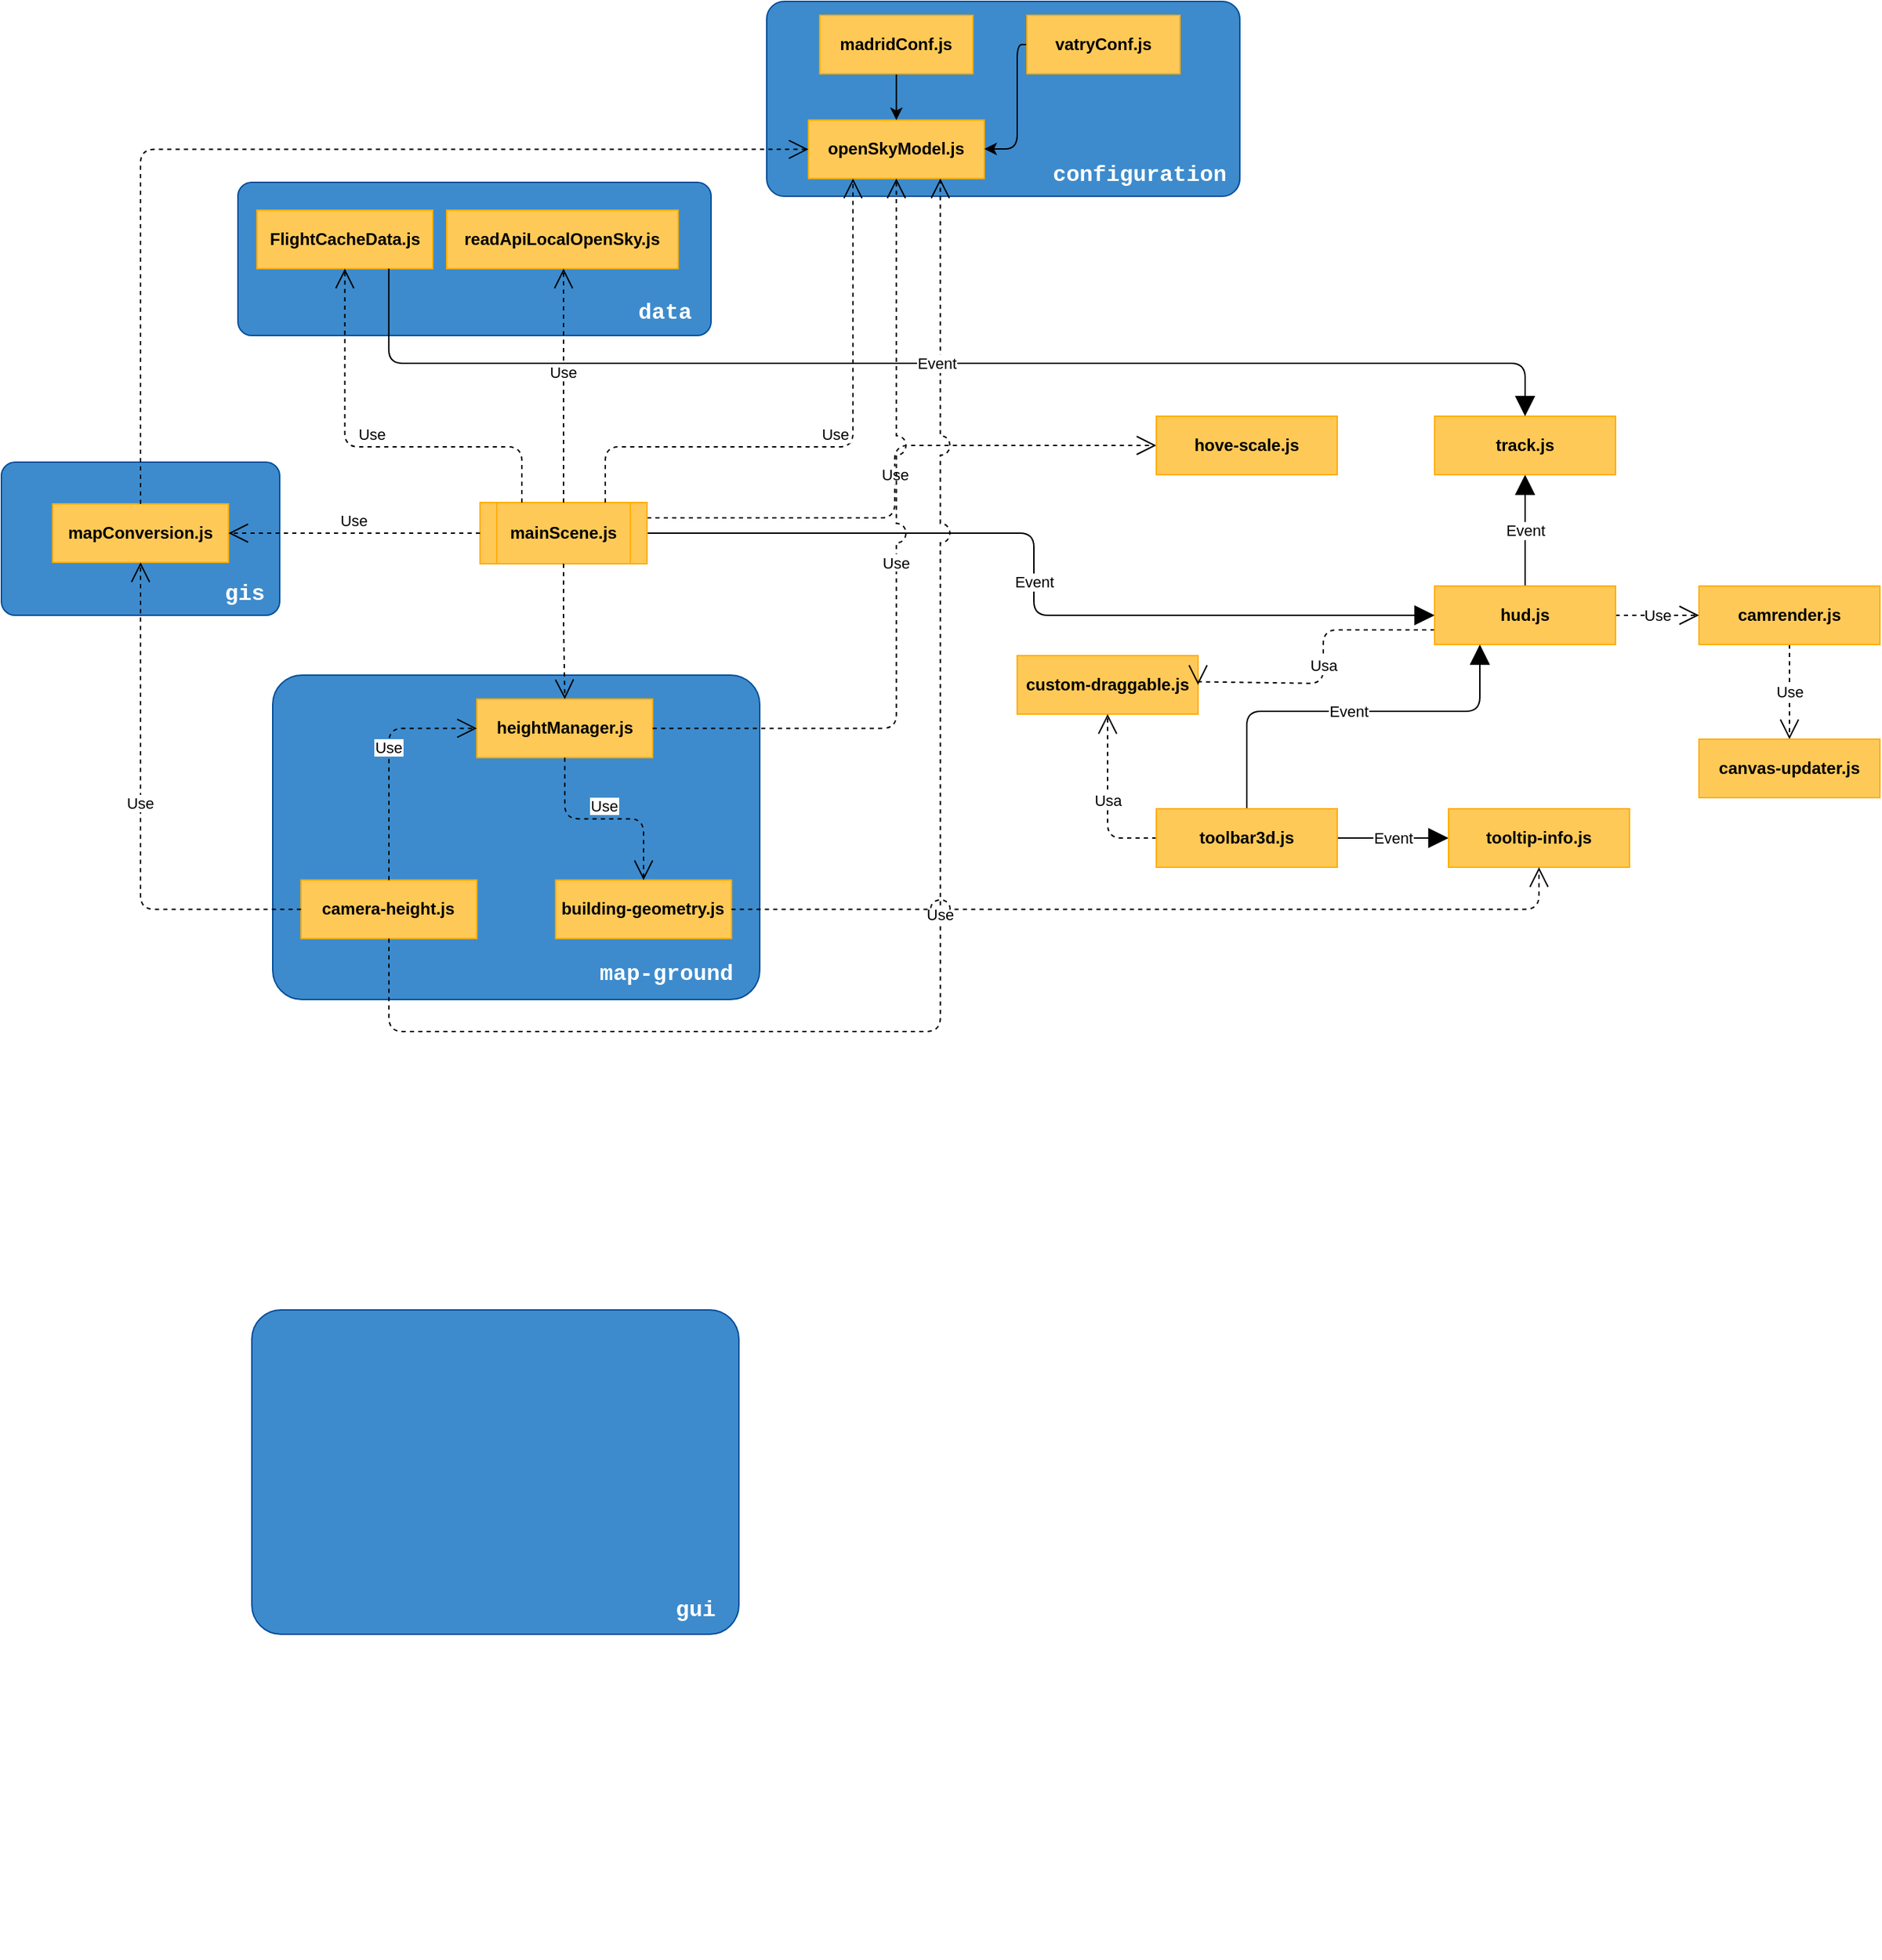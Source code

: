 <mxfile version="21.3.2" type="github">
  <diagram name="Página-1" id="MT6m2zrHwECblgyKmkDN">
    <mxGraphModel dx="1793" dy="1158" grid="1" gridSize="10" guides="1" tooltips="1" connect="1" arrows="1" fold="1" page="1" pageScale="1" pageWidth="827" pageHeight="1169" math="0" shadow="0">
      <root>
        <mxCell id="0" />
        <mxCell id="1" parent="0" />
        <mxCell id="cEreoVwPH2V9dTDcCDwE-4" value="" style="group" vertex="1" connectable="0" parent="1">
          <mxGeometry x="180" y="230" width="340" height="220" as="geometry" />
        </mxCell>
        <mxCell id="cEreoVwPH2V9dTDcCDwE-5" value="" style="rounded=1;whiteSpace=wrap;html=1;fillColor=#3D8BCD;arcSize=9;strokeColor=#004C99;" vertex="1" parent="cEreoVwPH2V9dTDcCDwE-4">
          <mxGeometry width="340" height="110" as="geometry" />
        </mxCell>
        <mxCell id="cEreoVwPH2V9dTDcCDwE-6" value="&lt;font color=&quot;#ffffff&quot;&gt;&lt;span style=&quot;font-size: 16px;&quot;&gt;data&lt;/span&gt;&lt;/font&gt;" style="text;html=1;strokeColor=none;fillColor=none;align=center;verticalAlign=middle;whiteSpace=wrap;rounded=0;fontStyle=1;fontSize=14;fontFamily=Courier New;" vertex="1" parent="cEreoVwPH2V9dTDcCDwE-4">
          <mxGeometry x="273.004" y="84" width="68.241" height="20" as="geometry" />
        </mxCell>
        <mxCell id="cEreoVwPH2V9dTDcCDwE-7" value="FlightCacheData.js" style="whiteSpace=wrap;html=1;align=center;fillColor=#FFC957;strokeColor=#FFAD00;fontStyle=1" vertex="1" parent="cEreoVwPH2V9dTDcCDwE-4">
          <mxGeometry x="13.65" y="20" width="126.35" height="42" as="geometry" />
        </mxCell>
        <mxCell id="cEreoVwPH2V9dTDcCDwE-12" value="readApiLocalOpenSky.js" style="whiteSpace=wrap;html=1;align=center;fillColor=#FFC957;strokeColor=#FFAD00;fontStyle=1" vertex="1" parent="cEreoVwPH2V9dTDcCDwE-4">
          <mxGeometry x="150" y="20" width="166.35" height="42" as="geometry" />
        </mxCell>
        <mxCell id="cEreoVwPH2V9dTDcCDwE-70" value="Event" style="edgeStyle=orthogonalEdgeStyle;shape=connector;rounded=1;orthogonalLoop=1;jettySize=auto;elbow=vertical;html=1;exitX=1;exitY=0.5;exitDx=0;exitDy=0;entryX=0;entryY=0.5;entryDx=0;entryDy=0;labelBackgroundColor=default;strokeColor=default;fontFamily=Helvetica;fontSize=11;fontColor=default;endArrow=block;endSize=12;" edge="1" parent="1" source="cEreoVwPH2V9dTDcCDwE-2" target="cEreoVwPH2V9dTDcCDwE-60">
          <mxGeometry relative="1" as="geometry" />
        </mxCell>
        <mxCell id="cEreoVwPH2V9dTDcCDwE-79" value="Use" style="edgeStyle=orthogonalEdgeStyle;shape=connector;rounded=1;jumpStyle=arc;jumpSize=14;orthogonalLoop=1;jettySize=auto;html=1;exitX=1;exitY=0.25;exitDx=0;exitDy=0;entryX=0;entryY=0.5;entryDx=0;entryDy=0;shadow=0;dashed=1;labelBackgroundColor=default;labelBorderColor=none;strokeColor=default;fontFamily=Helvetica;fontSize=11;fontColor=default;endArrow=open;endSize=12;" edge="1" parent="1" source="cEreoVwPH2V9dTDcCDwE-2" target="cEreoVwPH2V9dTDcCDwE-59">
          <mxGeometry relative="1" as="geometry" />
        </mxCell>
        <UserObject label="mainScene.js" link="gross_discount" id="cEreoVwPH2V9dTDcCDwE-2">
          <mxCell style="shape=process;whiteSpace=wrap;html=1;backgroundOutline=1;fillColor=#FFC957;strokeColor=#FFAD00;fontStyle=1" vertex="1" parent="1">
            <mxGeometry x="354" y="460" width="120" height="44" as="geometry" />
          </mxCell>
        </UserObject>
        <mxCell id="cEreoVwPH2V9dTDcCDwE-14" value="Use" style="endArrow=open;endSize=12;dashed=1;rounded=1;entryX=0.5;entryY=1;entryDx=0;entryDy=0;exitX=0.5;exitY=0;exitDx=0;exitDy=0;edgeStyle=orthogonalEdgeStyle;jumpStyle=arc;jumpSize=14;fontStyle=0;fontSize=11;labelBackgroundColor=default;labelBorderColor=none;shadow=0;verticalAlign=bottom;horizontal=1;" edge="1" parent="1" source="cEreoVwPH2V9dTDcCDwE-2" target="cEreoVwPH2V9dTDcCDwE-12">
          <mxGeometry width="160" relative="1" as="geometry">
            <mxPoint x="330" y="480" as="sourcePoint" />
            <mxPoint x="490" y="480" as="targetPoint" />
            <Array as="points">
              <mxPoint x="414" y="292" />
            </Array>
          </mxGeometry>
        </mxCell>
        <mxCell id="cEreoVwPH2V9dTDcCDwE-17" value="Use" style="endArrow=open;endSize=12;dashed=1;rounded=1;entryX=0.5;entryY=1;entryDx=0;entryDy=0;exitX=0.25;exitY=0;exitDx=0;exitDy=0;edgeStyle=orthogonalEdgeStyle;jumpStyle=arc;jumpSize=14;fontStyle=0;fontSize=11;labelBackgroundColor=default;labelBorderColor=none;shadow=0;verticalAlign=bottom;horizontal=1;" edge="1" parent="1" source="cEreoVwPH2V9dTDcCDwE-2" target="cEreoVwPH2V9dTDcCDwE-7">
          <mxGeometry width="160" relative="1" as="geometry">
            <mxPoint x="394" y="470" as="sourcePoint" />
            <mxPoint x="393" y="202" as="targetPoint" />
            <Array as="points">
              <mxPoint x="384" y="420" />
              <mxPoint x="257" y="420" />
            </Array>
          </mxGeometry>
        </mxCell>
        <mxCell id="cEreoVwPH2V9dTDcCDwE-18" value="" style="group" vertex="1" connectable="0" parent="1">
          <mxGeometry x="560" y="100" width="340" height="280" as="geometry" />
        </mxCell>
        <mxCell id="cEreoVwPH2V9dTDcCDwE-19" value="" style="rounded=1;whiteSpace=wrap;html=1;fillColor=#3D8BCD;arcSize=9;strokeColor=#004C99;" vertex="1" parent="cEreoVwPH2V9dTDcCDwE-18">
          <mxGeometry width="340" height="140" as="geometry" />
        </mxCell>
        <mxCell id="cEreoVwPH2V9dTDcCDwE-20" value="&lt;font color=&quot;#ffffff&quot;&gt;&lt;span style=&quot;font-size: 16px;&quot;&gt;configuration&lt;/span&gt;&lt;/font&gt;" style="text;html=1;strokeColor=none;fillColor=none;align=center;verticalAlign=middle;whiteSpace=wrap;rounded=0;fontStyle=1;fontSize=14;fontFamily=Courier New;" vertex="1" parent="cEreoVwPH2V9dTDcCDwE-18">
          <mxGeometry x="233.754" y="112.548" width="68.241" height="25.455" as="geometry" />
        </mxCell>
        <mxCell id="cEreoVwPH2V9dTDcCDwE-21" value="openSkyModel.js" style="whiteSpace=wrap;html=1;align=center;fillColor=#FFC957;strokeColor=#FFAD00;fontStyle=1" vertex="1" parent="cEreoVwPH2V9dTDcCDwE-18">
          <mxGeometry x="30" y="85.27" width="126.35" height="42" as="geometry" />
        </mxCell>
        <mxCell id="cEreoVwPH2V9dTDcCDwE-25" value="" style="edgeStyle=orthogonalEdgeStyle;rounded=0;orthogonalLoop=1;jettySize=auto;exitX=0.5;exitY=1;exitDx=0;exitDy=0;entryX=0.5;entryY=0;entryDx=0;entryDy=0;jumpStyle=arc;jumpSize=14;fontStyle=0;fontSize=11;labelBackgroundColor=default;labelBorderColor=none;shadow=0;verticalAlign=bottom;horizontal=1;" edge="1" parent="cEreoVwPH2V9dTDcCDwE-18" source="cEreoVwPH2V9dTDcCDwE-22" target="cEreoVwPH2V9dTDcCDwE-21">
          <mxGeometry relative="1" as="geometry" />
        </mxCell>
        <mxCell id="cEreoVwPH2V9dTDcCDwE-22" value="madridConf.js" style="whiteSpace=wrap;html=1;align=center;fillColor=#FFC957;strokeColor=#FFAD00;fontStyle=1" vertex="1" parent="cEreoVwPH2V9dTDcCDwE-18">
          <mxGeometry x="38.18" y="10" width="110" height="42" as="geometry" />
        </mxCell>
        <mxCell id="cEreoVwPH2V9dTDcCDwE-24" value="" style="edgeStyle=orthogonalEdgeStyle;rounded=1;orthogonalLoop=1;jettySize=auto;entryX=1;entryY=0.5;entryDx=0;entryDy=0;jumpStyle=arc;jumpSize=14;fontStyle=0;fontSize=11;labelBackgroundColor=default;labelBorderColor=none;shadow=0;verticalAlign=bottom;horizontal=1;" edge="1" parent="cEreoVwPH2V9dTDcCDwE-18" source="cEreoVwPH2V9dTDcCDwE-23" target="cEreoVwPH2V9dTDcCDwE-21">
          <mxGeometry relative="1" as="geometry">
            <Array as="points">
              <mxPoint x="180" y="31" />
              <mxPoint x="180" y="106" />
              <mxPoint x="156" y="106" />
            </Array>
          </mxGeometry>
        </mxCell>
        <mxCell id="cEreoVwPH2V9dTDcCDwE-23" value="vatryConf.js" style="whiteSpace=wrap;html=1;align=center;fillColor=#FFC957;strokeColor=#FFAD00;fontStyle=1" vertex="1" parent="cEreoVwPH2V9dTDcCDwE-18">
          <mxGeometry x="187" y="10" width="110" height="42" as="geometry" />
        </mxCell>
        <mxCell id="cEreoVwPH2V9dTDcCDwE-26" value="Use" style="endArrow=open;endSize=12;dashed=1;rounded=1;exitX=0.75;exitY=0;exitDx=0;exitDy=0;edgeStyle=orthogonalEdgeStyle;jumpStyle=arc;jumpSize=14;fontStyle=0;fontSize=11;labelBackgroundColor=default;labelBorderColor=none;shadow=0;verticalAlign=bottom;horizontal=1;entryX=0.25;entryY=1;entryDx=0;entryDy=0;" edge="1" parent="1" source="cEreoVwPH2V9dTDcCDwE-2" target="cEreoVwPH2V9dTDcCDwE-21">
          <mxGeometry width="160" relative="1" as="geometry">
            <mxPoint x="394" y="470" as="sourcePoint" />
            <mxPoint x="393" y="202" as="targetPoint" />
            <Array as="points">
              <mxPoint x="444" y="420" />
              <mxPoint x="622" y="420" />
              <mxPoint x="622" y="227" />
            </Array>
          </mxGeometry>
        </mxCell>
        <mxCell id="cEreoVwPH2V9dTDcCDwE-27" value="" style="group" vertex="1" connectable="0" parent="1">
          <mxGeometry x="10" y="431" width="200" height="220" as="geometry" />
        </mxCell>
        <mxCell id="cEreoVwPH2V9dTDcCDwE-28" value="" style="rounded=1;whiteSpace=wrap;html=1;fillColor=#3D8BCD;arcSize=9;strokeColor=#004C99;" vertex="1" parent="cEreoVwPH2V9dTDcCDwE-27">
          <mxGeometry width="200" height="110" as="geometry" />
        </mxCell>
        <mxCell id="cEreoVwPH2V9dTDcCDwE-29" value="&lt;font color=&quot;#ffffff&quot;&gt;&lt;span style=&quot;font-size: 16px;&quot;&gt;gis&lt;/span&gt;&lt;/font&gt;" style="text;html=1;strokeColor=none;fillColor=none;align=center;verticalAlign=middle;whiteSpace=wrap;rounded=0;fontStyle=1;fontSize=14;fontFamily=Courier New;" vertex="1" parent="cEreoVwPH2V9dTDcCDwE-27">
          <mxGeometry x="155.297" y="85" width="40.142" height="20" as="geometry" />
        </mxCell>
        <mxCell id="cEreoVwPH2V9dTDcCDwE-30" value="mapConversion.js" style="whiteSpace=wrap;html=1;align=center;fillColor=#FFC957;strokeColor=#FFAD00;fontStyle=1" vertex="1" parent="cEreoVwPH2V9dTDcCDwE-27">
          <mxGeometry x="36.83" y="30" width="126.35" height="42" as="geometry" />
        </mxCell>
        <mxCell id="cEreoVwPH2V9dTDcCDwE-32" value="Use" style="endArrow=open;endSize=12;dashed=1;rounded=1;exitX=0;exitY=0.5;exitDx=0;exitDy=0;edgeStyle=orthogonalEdgeStyle;jumpStyle=arc;jumpSize=14;fontStyle=0;fontSize=11;labelBackgroundColor=default;labelBorderColor=none;shadow=0;verticalAlign=bottom;horizontal=1;" edge="1" parent="1" source="cEreoVwPH2V9dTDcCDwE-2" target="cEreoVwPH2V9dTDcCDwE-30">
          <mxGeometry width="160" relative="1" as="geometry">
            <mxPoint x="364" y="470" as="sourcePoint" />
            <mxPoint x="237" y="202" as="targetPoint" />
          </mxGeometry>
        </mxCell>
        <mxCell id="cEreoVwPH2V9dTDcCDwE-33" value="" style="group" vertex="1" connectable="0" parent="1">
          <mxGeometry x="205" y="584" width="350" height="466" as="geometry" />
        </mxCell>
        <mxCell id="cEreoVwPH2V9dTDcCDwE-34" value="" style="rounded=1;whiteSpace=wrap;html=1;fillColor=#3D8BCD;arcSize=9;strokeColor=#004C99;" vertex="1" parent="cEreoVwPH2V9dTDcCDwE-33">
          <mxGeometry width="350" height="233" as="geometry" />
        </mxCell>
        <mxCell id="cEreoVwPH2V9dTDcCDwE-35" value="&lt;font color=&quot;#ffffff&quot;&gt;&lt;span style=&quot;font-size: 16px;&quot;&gt;map-ground&lt;/span&gt;&lt;/font&gt;" style="text;html=1;strokeColor=none;fillColor=none;align=center;verticalAlign=middle;whiteSpace=wrap;rounded=0;fontStyle=1;fontSize=14;fontFamily=Courier New;" vertex="1" parent="cEreoVwPH2V9dTDcCDwE-33">
          <mxGeometry x="212.0" y="194.224" width="142.012" height="42.364" as="geometry" />
        </mxCell>
        <mxCell id="cEreoVwPH2V9dTDcCDwE-37" value="camera-height.js" style="whiteSpace=wrap;html=1;align=center;fillColor=#FFC957;strokeColor=#FFAD00;fontStyle=1" vertex="1" parent="cEreoVwPH2V9dTDcCDwE-33">
          <mxGeometry x="20.33" y="147.22" width="126.35" height="42" as="geometry" />
        </mxCell>
        <mxCell id="cEreoVwPH2V9dTDcCDwE-38" value="heightManager.js" style="whiteSpace=wrap;html=1;align=center;fillColor=#FFC957;strokeColor=#FFAD00;fontStyle=1" vertex="1" parent="cEreoVwPH2V9dTDcCDwE-33">
          <mxGeometry x="146.68" y="17.22" width="126.35" height="42" as="geometry" />
        </mxCell>
        <mxCell id="cEreoVwPH2V9dTDcCDwE-36" value="building-geometry.js" style="whiteSpace=wrap;html=1;align=center;fillColor=#FFC957;strokeColor=#FFAD00;fontStyle=1" vertex="1" parent="cEreoVwPH2V9dTDcCDwE-33">
          <mxGeometry x="203.33" y="147.22" width="126.35" height="42" as="geometry" />
        </mxCell>
        <mxCell id="cEreoVwPH2V9dTDcCDwE-39" value="Use" style="endArrow=open;endSize=12;dashed=1;rounded=1;exitX=0.5;exitY=1;exitDx=0;exitDy=0;edgeStyle=orthogonalEdgeStyle;entryX=0.5;entryY=0;entryDx=0;entryDy=0;jumpStyle=arc;jumpSize=14;fontStyle=0;fontSize=11;labelBackgroundColor=default;labelBorderColor=none;shadow=0;verticalAlign=bottom;horizontal=1;" edge="1" parent="cEreoVwPH2V9dTDcCDwE-33" source="cEreoVwPH2V9dTDcCDwE-38" target="cEreoVwPH2V9dTDcCDwE-36">
          <mxGeometry width="160" relative="1" as="geometry">
            <mxPoint x="-136.67" y="80.3" as="sourcePoint" />
            <mxPoint x="-317.67" y="80.3" as="targetPoint" />
          </mxGeometry>
        </mxCell>
        <mxCell id="cEreoVwPH2V9dTDcCDwE-41" value="Use" style="endArrow=open;endSize=12;dashed=1;rounded=1;exitX=0.5;exitY=0;exitDx=0;exitDy=0;edgeStyle=orthogonalEdgeStyle;entryX=0;entryY=0.5;entryDx=0;entryDy=0;jumpStyle=arc;jumpSize=14;fontStyle=0;fontSize=11;labelBackgroundColor=default;labelBorderColor=none;shadow=0;verticalAlign=bottom;horizontal=1;" edge="1" parent="cEreoVwPH2V9dTDcCDwE-33" source="cEreoVwPH2V9dTDcCDwE-37" target="cEreoVwPH2V9dTDcCDwE-38">
          <mxGeometry width="160" relative="1" as="geometry">
            <mxPoint x="240.33" y="69.22" as="sourcePoint" />
            <mxPoint x="240.33" y="124.22" as="targetPoint" />
          </mxGeometry>
        </mxCell>
        <mxCell id="cEreoVwPH2V9dTDcCDwE-42" value="Use" style="endArrow=open;endSize=12;dashed=1;rounded=1;edgeStyle=orthogonalEdgeStyle;entryX=0.75;entryY=1;entryDx=0;entryDy=0;exitX=0.5;exitY=1;exitDx=0;exitDy=0;jumpStyle=arc;jumpSize=14;fontStyle=0;fontSize=11;labelBackgroundColor=default;labelBorderColor=none;shadow=0;verticalAlign=bottom;horizontal=1;" edge="1" parent="1" source="cEreoVwPH2V9dTDcCDwE-37" target="cEreoVwPH2V9dTDcCDwE-21">
          <mxGeometry width="160" relative="1" as="geometry">
            <mxPoint x="850" y="660" as="sourcePoint" />
            <mxPoint x="1116" y="616" as="targetPoint" />
            <Array as="points">
              <mxPoint x="288" y="840" />
              <mxPoint x="685" y="840" />
            </Array>
          </mxGeometry>
        </mxCell>
        <mxCell id="cEreoVwPH2V9dTDcCDwE-43" value="Use" style="endArrow=open;endSize=12;dashed=1;rounded=1;edgeStyle=orthogonalEdgeStyle;entryX=0.5;entryY=1;entryDx=0;entryDy=0;exitX=0;exitY=0.5;exitDx=0;exitDy=0;jumpStyle=arc;jumpSize=14;fontStyle=0;fontSize=11;labelBackgroundColor=default;labelBorderColor=none;shadow=0;verticalAlign=bottom;horizontal=1;" edge="1" parent="1" source="cEreoVwPH2V9dTDcCDwE-37" target="cEreoVwPH2V9dTDcCDwE-30">
          <mxGeometry width="160" relative="1" as="geometry">
            <mxPoint x="869" y="770" as="sourcePoint" />
            <mxPoint x="665" y="237" as="targetPoint" />
            <Array as="points">
              <mxPoint x="110" y="752" />
            </Array>
          </mxGeometry>
        </mxCell>
        <mxCell id="cEreoVwPH2V9dTDcCDwE-45" value="Use" style="endArrow=open;endSize=12;dashed=1;rounded=1;edgeStyle=orthogonalEdgeStyle;entryX=0.5;entryY=1;entryDx=0;entryDy=0;exitX=1;exitY=0.5;exitDx=0;exitDy=0;jumpStyle=arc;jumpSize=14;fontStyle=0;fontSize=11;labelBackgroundColor=default;labelBorderColor=none;shadow=0;verticalAlign=bottom;horizontal=1;" edge="1" parent="1" source="cEreoVwPH2V9dTDcCDwE-38" target="cEreoVwPH2V9dTDcCDwE-21">
          <mxGeometry width="160" relative="1" as="geometry">
            <mxPoint x="422" y="757" as="sourcePoint" />
            <mxPoint x="655" y="237" as="targetPoint" />
            <Array as="points">
              <mxPoint x="653" y="622" />
            </Array>
          </mxGeometry>
        </mxCell>
        <mxCell id="cEreoVwPH2V9dTDcCDwE-46" value="" style="edgeStyle=orthogonalEdgeStyle;shape=connector;rounded=1;orthogonalLoop=1;jettySize=auto;exitX=0.5;exitY=0;exitDx=0;exitDy=0;entryX=0;entryY=0.5;entryDx=0;entryDy=0;dashed=1;labelBackgroundColor=default;strokeColor=default;fontFamily=Helvetica;fontSize=11;fontColor=default;endArrow=open;endSize=12;jumpStyle=arc;jumpSize=14;fontStyle=0;labelBorderColor=none;shadow=0;verticalAlign=bottom;horizontal=1;" edge="1" parent="1" source="cEreoVwPH2V9dTDcCDwE-30" target="cEreoVwPH2V9dTDcCDwE-21">
          <mxGeometry relative="1" as="geometry">
            <Array as="points">
              <mxPoint x="110" y="206" />
            </Array>
          </mxGeometry>
        </mxCell>
        <mxCell id="cEreoVwPH2V9dTDcCDwE-47" value="" style="edgeStyle=orthogonalEdgeStyle;shape=connector;rounded=1;orthogonalLoop=1;jettySize=auto;exitX=0.5;exitY=1;exitDx=0;exitDy=0;dashed=1;labelBackgroundColor=default;strokeColor=default;fontFamily=Helvetica;fontSize=11;fontColor=default;endArrow=open;endSize=12;fontStyle=0;labelBorderColor=none;shadow=0;verticalAlign=bottom;horizontal=1;" edge="1" parent="1" source="cEreoVwPH2V9dTDcCDwE-2" target="cEreoVwPH2V9dTDcCDwE-38">
          <mxGeometry relative="1" as="geometry" />
        </mxCell>
        <mxCell id="cEreoVwPH2V9dTDcCDwE-48" value="" style="group" vertex="1" connectable="0" parent="1">
          <mxGeometry x="190" y="1040" width="350" height="466" as="geometry" />
        </mxCell>
        <mxCell id="cEreoVwPH2V9dTDcCDwE-49" value="" style="rounded=1;whiteSpace=wrap;html=1;fillColor=#3D8BCD;arcSize=9;strokeColor=#004C99;" vertex="1" parent="cEreoVwPH2V9dTDcCDwE-48">
          <mxGeometry width="350" height="233" as="geometry" />
        </mxCell>
        <mxCell id="cEreoVwPH2V9dTDcCDwE-50" value="&lt;font color=&quot;#ffffff&quot;&gt;&lt;span style=&quot;font-size: 16px;&quot;&gt;gui&lt;/span&gt;&lt;/font&gt;" style="text;html=1;strokeColor=none;fillColor=none;align=center;verticalAlign=middle;whiteSpace=wrap;rounded=0;fontStyle=1;fontSize=14;fontFamily=Courier New;" vertex="1" parent="cEreoVwPH2V9dTDcCDwE-48">
          <mxGeometry x="248.0" y="194.634" width="142.012" height="42.364" as="geometry" />
        </mxCell>
        <mxCell id="cEreoVwPH2V9dTDcCDwE-75" value="Use" style="edgeStyle=orthogonalEdgeStyle;shape=connector;rounded=1;jumpStyle=arc;jumpSize=14;orthogonalLoop=1;jettySize=auto;html=1;exitX=0.5;exitY=1;exitDx=0;exitDy=0;shadow=0;dashed=1;labelBackgroundColor=default;labelBorderColor=none;strokeColor=default;fontFamily=Helvetica;fontSize=11;fontColor=default;endArrow=open;endSize=12;" edge="1" parent="1" source="cEreoVwPH2V9dTDcCDwE-56" target="cEreoVwPH2V9dTDcCDwE-57">
          <mxGeometry relative="1" as="geometry" />
        </mxCell>
        <mxCell id="cEreoVwPH2V9dTDcCDwE-56" value="camrender.js" style="whiteSpace=wrap;html=1;align=center;fillColor=#FFC957;strokeColor=#FFAD00;fontStyle=1" vertex="1" parent="1">
          <mxGeometry x="1230" y="520" width="130" height="42" as="geometry" />
        </mxCell>
        <mxCell id="cEreoVwPH2V9dTDcCDwE-57" value="canvas-updater.js" style="whiteSpace=wrap;html=1;align=center;fillColor=#FFC957;strokeColor=#FFAD00;fontStyle=1" vertex="1" parent="1">
          <mxGeometry x="1230" y="630" width="130" height="42" as="geometry" />
        </mxCell>
        <mxCell id="cEreoVwPH2V9dTDcCDwE-58" value="custom-draggable.js" style="whiteSpace=wrap;html=1;align=center;fillColor=#FFC957;strokeColor=#FFAD00;fontStyle=1" vertex="1" parent="1">
          <mxGeometry x="740" y="570" width="130" height="42" as="geometry" />
        </mxCell>
        <mxCell id="cEreoVwPH2V9dTDcCDwE-59" value="hove-scale.js" style="whiteSpace=wrap;html=1;align=center;fillColor=#FFC957;strokeColor=#FFAD00;fontStyle=1" vertex="1" parent="1">
          <mxGeometry x="840" y="398" width="130" height="42" as="geometry" />
        </mxCell>
        <mxCell id="cEreoVwPH2V9dTDcCDwE-71" value="Event" style="edgeStyle=orthogonalEdgeStyle;shape=connector;rounded=1;orthogonalLoop=1;jettySize=auto;html=1;exitX=0.5;exitY=0;exitDx=0;exitDy=0;labelBackgroundColor=default;strokeColor=default;fontFamily=Helvetica;fontSize=11;fontColor=default;endArrow=block;endSize=12;elbow=vertical;" edge="1" parent="1" source="cEreoVwPH2V9dTDcCDwE-60" target="cEreoVwPH2V9dTDcCDwE-64">
          <mxGeometry relative="1" as="geometry">
            <mxPoint as="offset" />
          </mxGeometry>
        </mxCell>
        <mxCell id="cEreoVwPH2V9dTDcCDwE-76" value="Use" style="edgeStyle=orthogonalEdgeStyle;shape=connector;rounded=1;jumpStyle=arc;jumpSize=14;orthogonalLoop=1;jettySize=auto;html=1;exitX=1;exitY=0.5;exitDx=0;exitDy=0;entryX=0;entryY=0.5;entryDx=0;entryDy=0;shadow=0;dashed=1;labelBackgroundColor=default;labelBorderColor=none;strokeColor=default;fontFamily=Helvetica;fontSize=11;fontColor=default;endArrow=open;endSize=12;" edge="1" parent="1" source="cEreoVwPH2V9dTDcCDwE-60" target="cEreoVwPH2V9dTDcCDwE-56">
          <mxGeometry relative="1" as="geometry" />
        </mxCell>
        <mxCell id="cEreoVwPH2V9dTDcCDwE-82" value="Usa" style="edgeStyle=orthogonalEdgeStyle;shape=connector;rounded=1;jumpStyle=arc;jumpSize=14;orthogonalLoop=1;jettySize=auto;html=1;exitX=0;exitY=0.75;exitDx=0;exitDy=0;entryX=1;entryY=0.5;entryDx=0;entryDy=0;shadow=0;dashed=1;labelBackgroundColor=default;labelBorderColor=none;strokeColor=default;fontFamily=Helvetica;fontSize=11;fontColor=default;endArrow=open;endSize=12;" edge="1" parent="1" source="cEreoVwPH2V9dTDcCDwE-60" target="cEreoVwPH2V9dTDcCDwE-58">
          <mxGeometry relative="1" as="geometry">
            <Array as="points">
              <mxPoint x="960" y="551" />
              <mxPoint x="960" y="590" />
              <mxPoint x="870" y="590" />
            </Array>
          </mxGeometry>
        </mxCell>
        <mxCell id="cEreoVwPH2V9dTDcCDwE-60" value="hud.js" style="whiteSpace=wrap;html=1;align=center;fillColor=#FFC957;strokeColor=#FFAD00;fontStyle=1" vertex="1" parent="1">
          <mxGeometry x="1040" y="520" width="130" height="42" as="geometry" />
        </mxCell>
        <mxCell id="cEreoVwPH2V9dTDcCDwE-73" value="Event" style="edgeStyle=orthogonalEdgeStyle;shape=connector;rounded=1;orthogonalLoop=1;jettySize=auto;html=1;entryX=0;entryY=0.5;entryDx=0;entryDy=0;labelBackgroundColor=default;strokeColor=default;fontFamily=Helvetica;fontSize=11;fontColor=default;endArrow=block;endSize=12;elbow=vertical;" edge="1" parent="1" source="cEreoVwPH2V9dTDcCDwE-61" target="cEreoVwPH2V9dTDcCDwE-63">
          <mxGeometry relative="1" as="geometry" />
        </mxCell>
        <mxCell id="cEreoVwPH2V9dTDcCDwE-78" value="Event" style="edgeStyle=orthogonalEdgeStyle;shape=connector;rounded=1;orthogonalLoop=1;jettySize=auto;html=1;entryX=0.25;entryY=1;entryDx=0;entryDy=0;labelBackgroundColor=default;strokeColor=default;fontFamily=Helvetica;fontSize=11;fontColor=default;endArrow=block;endSize=12;elbow=vertical;exitX=0.5;exitY=0;exitDx=0;exitDy=0;" edge="1" parent="1" source="cEreoVwPH2V9dTDcCDwE-61" target="cEreoVwPH2V9dTDcCDwE-60">
          <mxGeometry relative="1" as="geometry">
            <Array as="points">
              <mxPoint x="905" y="610" />
              <mxPoint x="1073" y="610" />
            </Array>
          </mxGeometry>
        </mxCell>
        <mxCell id="cEreoVwPH2V9dTDcCDwE-83" value="Usa" style="edgeStyle=orthogonalEdgeStyle;shape=connector;rounded=1;jumpStyle=arc;jumpSize=14;orthogonalLoop=1;jettySize=auto;html=1;exitX=0;exitY=0.5;exitDx=0;exitDy=0;entryX=0.5;entryY=1;entryDx=0;entryDy=0;shadow=0;dashed=1;labelBackgroundColor=default;labelBorderColor=none;strokeColor=default;fontFamily=Helvetica;fontSize=11;fontColor=default;endArrow=open;endSize=12;" edge="1" parent="1" source="cEreoVwPH2V9dTDcCDwE-61" target="cEreoVwPH2V9dTDcCDwE-58">
          <mxGeometry relative="1" as="geometry" />
        </mxCell>
        <mxCell id="cEreoVwPH2V9dTDcCDwE-61" value="toolbar3d.js" style="whiteSpace=wrap;html=1;align=center;fillColor=#FFC957;strokeColor=#FFAD00;fontStyle=1" vertex="1" parent="1">
          <mxGeometry x="840" y="680" width="130" height="42" as="geometry" />
        </mxCell>
        <mxCell id="cEreoVwPH2V9dTDcCDwE-63" value="tooltip-info.js" style="whiteSpace=wrap;html=1;align=center;fillColor=#FFC957;strokeColor=#FFAD00;fontStyle=1" vertex="1" parent="1">
          <mxGeometry x="1050" y="680" width="130" height="42" as="geometry" />
        </mxCell>
        <mxCell id="cEreoVwPH2V9dTDcCDwE-64" value="track.js" style="whiteSpace=wrap;html=1;align=center;fillColor=#FFC957;strokeColor=#FFAD00;fontStyle=1" vertex="1" parent="1">
          <mxGeometry x="1040" y="398" width="130" height="42" as="geometry" />
        </mxCell>
        <mxCell id="cEreoVwPH2V9dTDcCDwE-77" style="edgeStyle=orthogonalEdgeStyle;shape=connector;rounded=1;jumpStyle=arc;jumpSize=14;orthogonalLoop=1;jettySize=auto;html=1;exitX=1;exitY=0.5;exitDx=0;exitDy=0;entryX=0.5;entryY=1;entryDx=0;entryDy=0;shadow=0;dashed=1;labelBackgroundColor=default;labelBorderColor=none;strokeColor=default;fontFamily=Helvetica;fontSize=11;fontColor=default;endArrow=open;endSize=12;" edge="1" parent="1" source="cEreoVwPH2V9dTDcCDwE-36" target="cEreoVwPH2V9dTDcCDwE-63">
          <mxGeometry relative="1" as="geometry">
            <Array as="points">
              <mxPoint x="1115" y="752" />
            </Array>
          </mxGeometry>
        </mxCell>
        <mxCell id="cEreoVwPH2V9dTDcCDwE-81" value="Event" style="edgeStyle=orthogonalEdgeStyle;shape=connector;rounded=1;orthogonalLoop=1;jettySize=auto;html=1;exitX=0.75;exitY=1;exitDx=0;exitDy=0;labelBackgroundColor=default;strokeColor=default;fontFamily=Helvetica;fontSize=11;fontColor=default;endArrow=block;endSize=12;elbow=vertical;" edge="1" parent="1" source="cEreoVwPH2V9dTDcCDwE-7" target="cEreoVwPH2V9dTDcCDwE-64">
          <mxGeometry relative="1" as="geometry">
            <Array as="points">
              <mxPoint x="288" y="360" />
              <mxPoint x="1105" y="360" />
            </Array>
          </mxGeometry>
        </mxCell>
      </root>
    </mxGraphModel>
  </diagram>
</mxfile>
